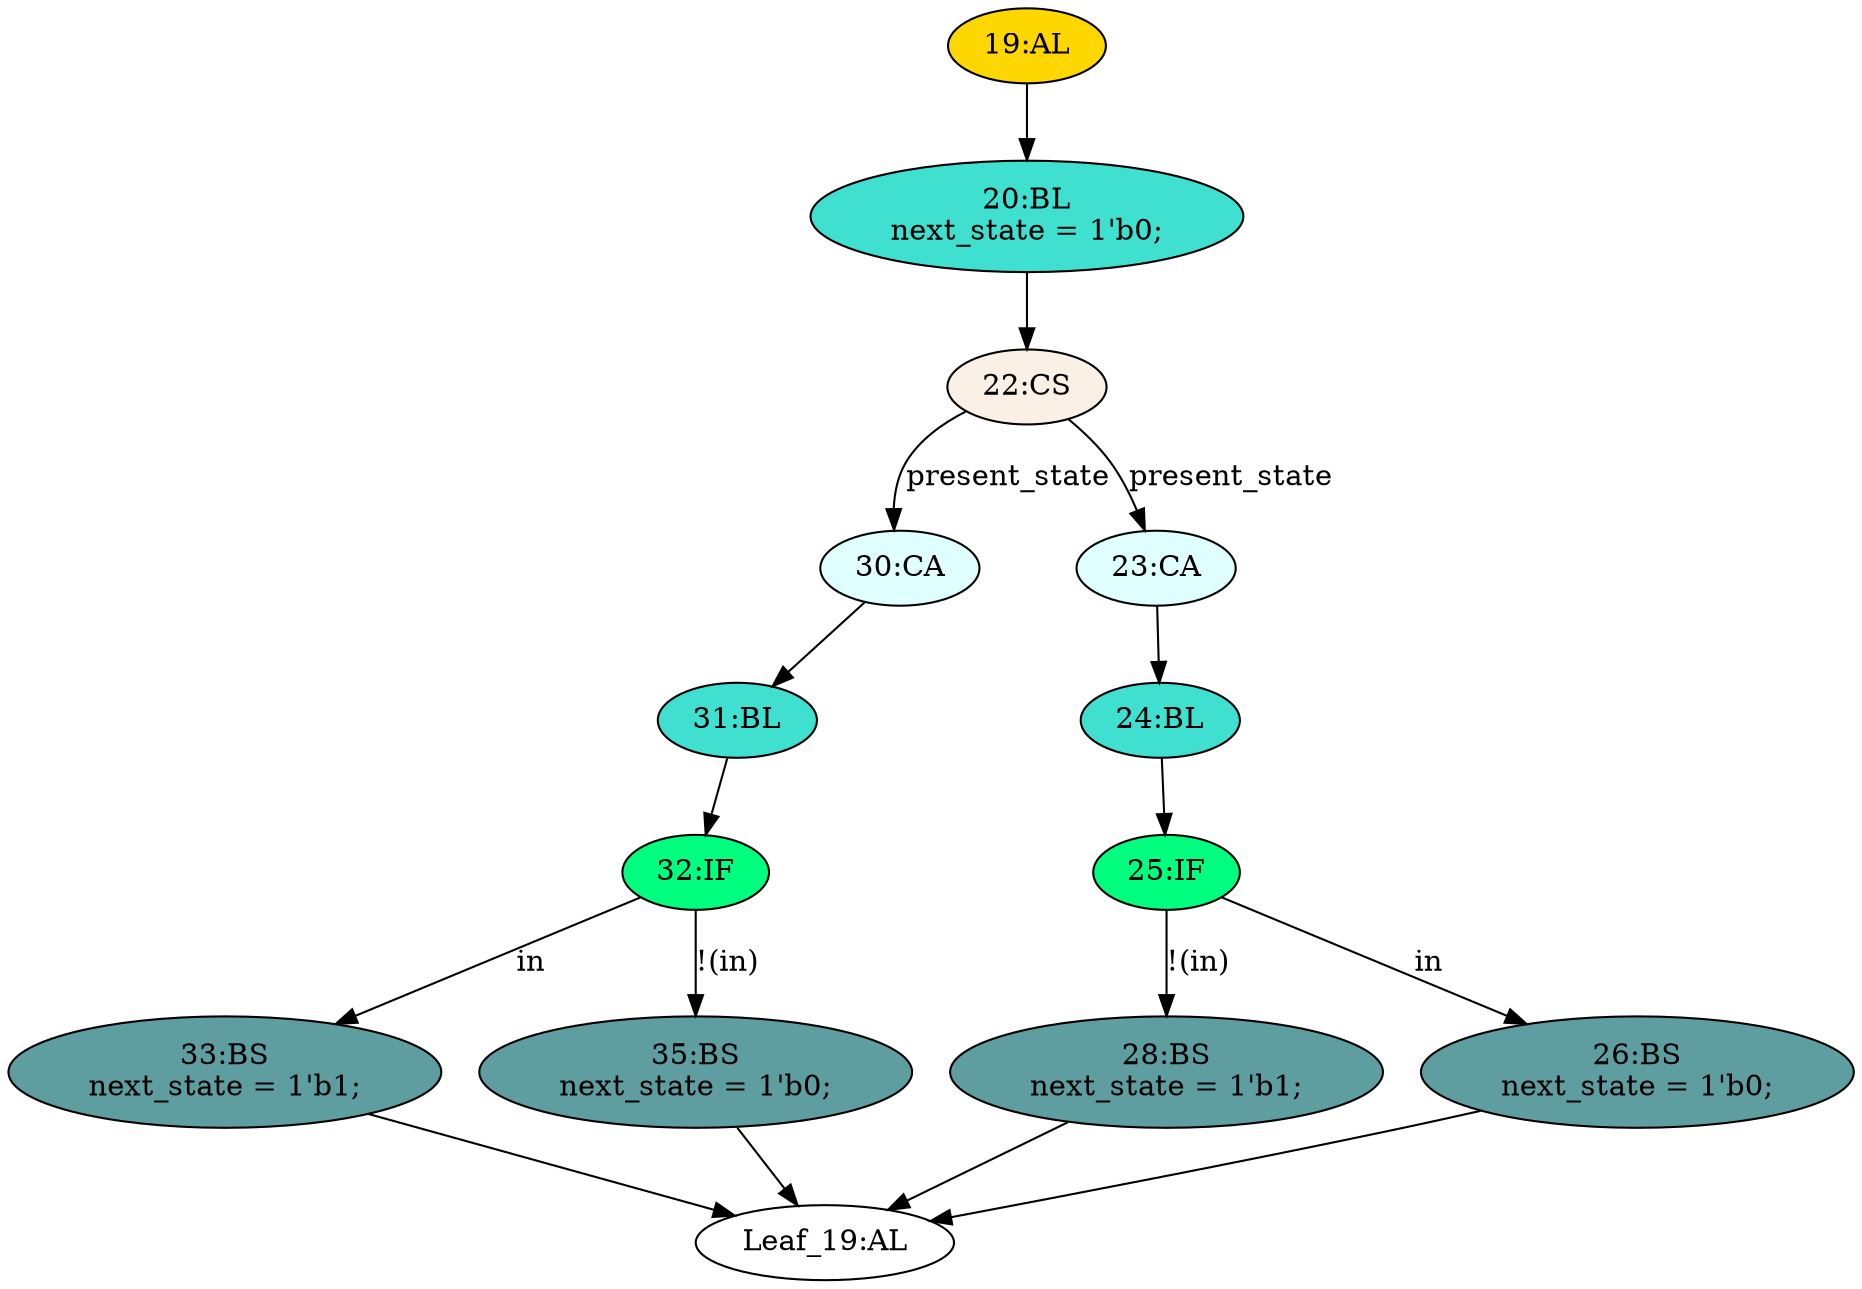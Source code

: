 strict digraph "" {
	node [label="\N"];
	"28:BS"	[ast="<pyverilog.vparser.ast.BlockingSubstitution object at 0x7fe35498a5d0>",
		fillcolor=cadetblue,
		label="28:BS
next_state = 1'b1;",
		statements="[<pyverilog.vparser.ast.BlockingSubstitution object at 0x7fe35498a5d0>]",
		style=filled,
		typ=BlockingSubstitution];
	"Leaf_19:AL"	[def_var="['next_state']",
		label="Leaf_19:AL"];
	"28:BS" -> "Leaf_19:AL"	[cond="[]",
		lineno=None];
	"24:BL"	[ast="<pyverilog.vparser.ast.Block object at 0x7fe35498a850>",
		fillcolor=turquoise,
		label="24:BL",
		statements="[]",
		style=filled,
		typ=Block];
	"25:IF"	[ast="<pyverilog.vparser.ast.IfStatement object at 0x7fe35498a890>",
		fillcolor=springgreen,
		label="25:IF",
		statements="[]",
		style=filled,
		typ=IfStatement];
	"24:BL" -> "25:IF"	[cond="[]",
		lineno=None];
	"30:CA"	[ast="<pyverilog.vparser.ast.Case object at 0x7fe35498aad0>",
		fillcolor=lightcyan,
		label="30:CA",
		statements="[]",
		style=filled,
		typ=Case];
	"31:BL"	[ast="<pyverilog.vparser.ast.Block object at 0x7fe35498ab50>",
		fillcolor=turquoise,
		label="31:BL",
		statements="[]",
		style=filled,
		typ=Block];
	"30:CA" -> "31:BL"	[cond="[]",
		lineno=None];
	"32:IF"	[ast="<pyverilog.vparser.ast.IfStatement object at 0x7fe35498ab90>",
		fillcolor=springgreen,
		label="32:IF",
		statements="[]",
		style=filled,
		typ=IfStatement];
	"31:BL" -> "32:IF"	[cond="[]",
		lineno=None];
	"20:BL"	[ast="<pyverilog.vparser.ast.Block object at 0x7fe3550e6b50>",
		fillcolor=turquoise,
		label="20:BL
next_state = 1'b0;",
		statements="[<pyverilog.vparser.ast.BlockingSubstitution object at 0x7fe35498aed0>]",
		style=filled,
		typ=Block];
	"22:CS"	[ast="<pyverilog.vparser.ast.CaseStatement object at 0x7fe3550e6290>",
		fillcolor=linen,
		label="22:CS",
		statements="[]",
		style=filled,
		typ=CaseStatement];
	"20:BL" -> "22:CS"	[cond="[]",
		lineno=None];
	"33:BS"	[ast="<pyverilog.vparser.ast.BlockingSubstitution object at 0x7fe35498ad10>",
		fillcolor=cadetblue,
		label="33:BS
next_state = 1'b1;",
		statements="[<pyverilog.vparser.ast.BlockingSubstitution object at 0x7fe35498ad10>]",
		style=filled,
		typ=BlockingSubstitution];
	"32:IF" -> "33:BS"	[cond="['in']",
		label=in,
		lineno=32];
	"35:BS"	[ast="<pyverilog.vparser.ast.BlockingSubstitution object at 0x7fe35498abd0>",
		fillcolor=cadetblue,
		label="35:BS
next_state = 1'b0;",
		statements="[<pyverilog.vparser.ast.BlockingSubstitution object at 0x7fe35498abd0>]",
		style=filled,
		typ=BlockingSubstitution];
	"32:IF" -> "35:BS"	[cond="['in']",
		label="!(in)",
		lineno=32];
	"19:AL"	[ast="<pyverilog.vparser.ast.Always object at 0x7fe35498af50>",
		clk_sens=False,
		fillcolor=gold,
		label="19:AL",
		sens="['in', 'present_state']",
		statements="[]",
		style=filled,
		typ=Always,
		use_var="['present_state', 'in']"];
	"19:AL" -> "20:BL"	[cond="[]",
		lineno=None];
	"23:CA"	[ast="<pyverilog.vparser.ast.Case object at 0x7fe3550e6210>",
		fillcolor=lightcyan,
		label="23:CA",
		statements="[]",
		style=filled,
		typ=Case];
	"23:CA" -> "24:BL"	[cond="[]",
		lineno=None];
	"26:BS"	[ast="<pyverilog.vparser.ast.BlockingSubstitution object at 0x7fe35498a950>",
		fillcolor=cadetblue,
		label="26:BS
next_state = 1'b0;",
		statements="[<pyverilog.vparser.ast.BlockingSubstitution object at 0x7fe35498a950>]",
		style=filled,
		typ=BlockingSubstitution];
	"26:BS" -> "Leaf_19:AL"	[cond="[]",
		lineno=None];
	"25:IF" -> "28:BS"	[cond="['in']",
		label="!(in)",
		lineno=25];
	"25:IF" -> "26:BS"	[cond="['in']",
		label=in,
		lineno=25];
	"22:CS" -> "30:CA"	[cond="['present_state']",
		label=present_state,
		lineno=22];
	"22:CS" -> "23:CA"	[cond="['present_state']",
		label=present_state,
		lineno=22];
	"33:BS" -> "Leaf_19:AL"	[cond="[]",
		lineno=None];
	"35:BS" -> "Leaf_19:AL"	[cond="[]",
		lineno=None];
}
